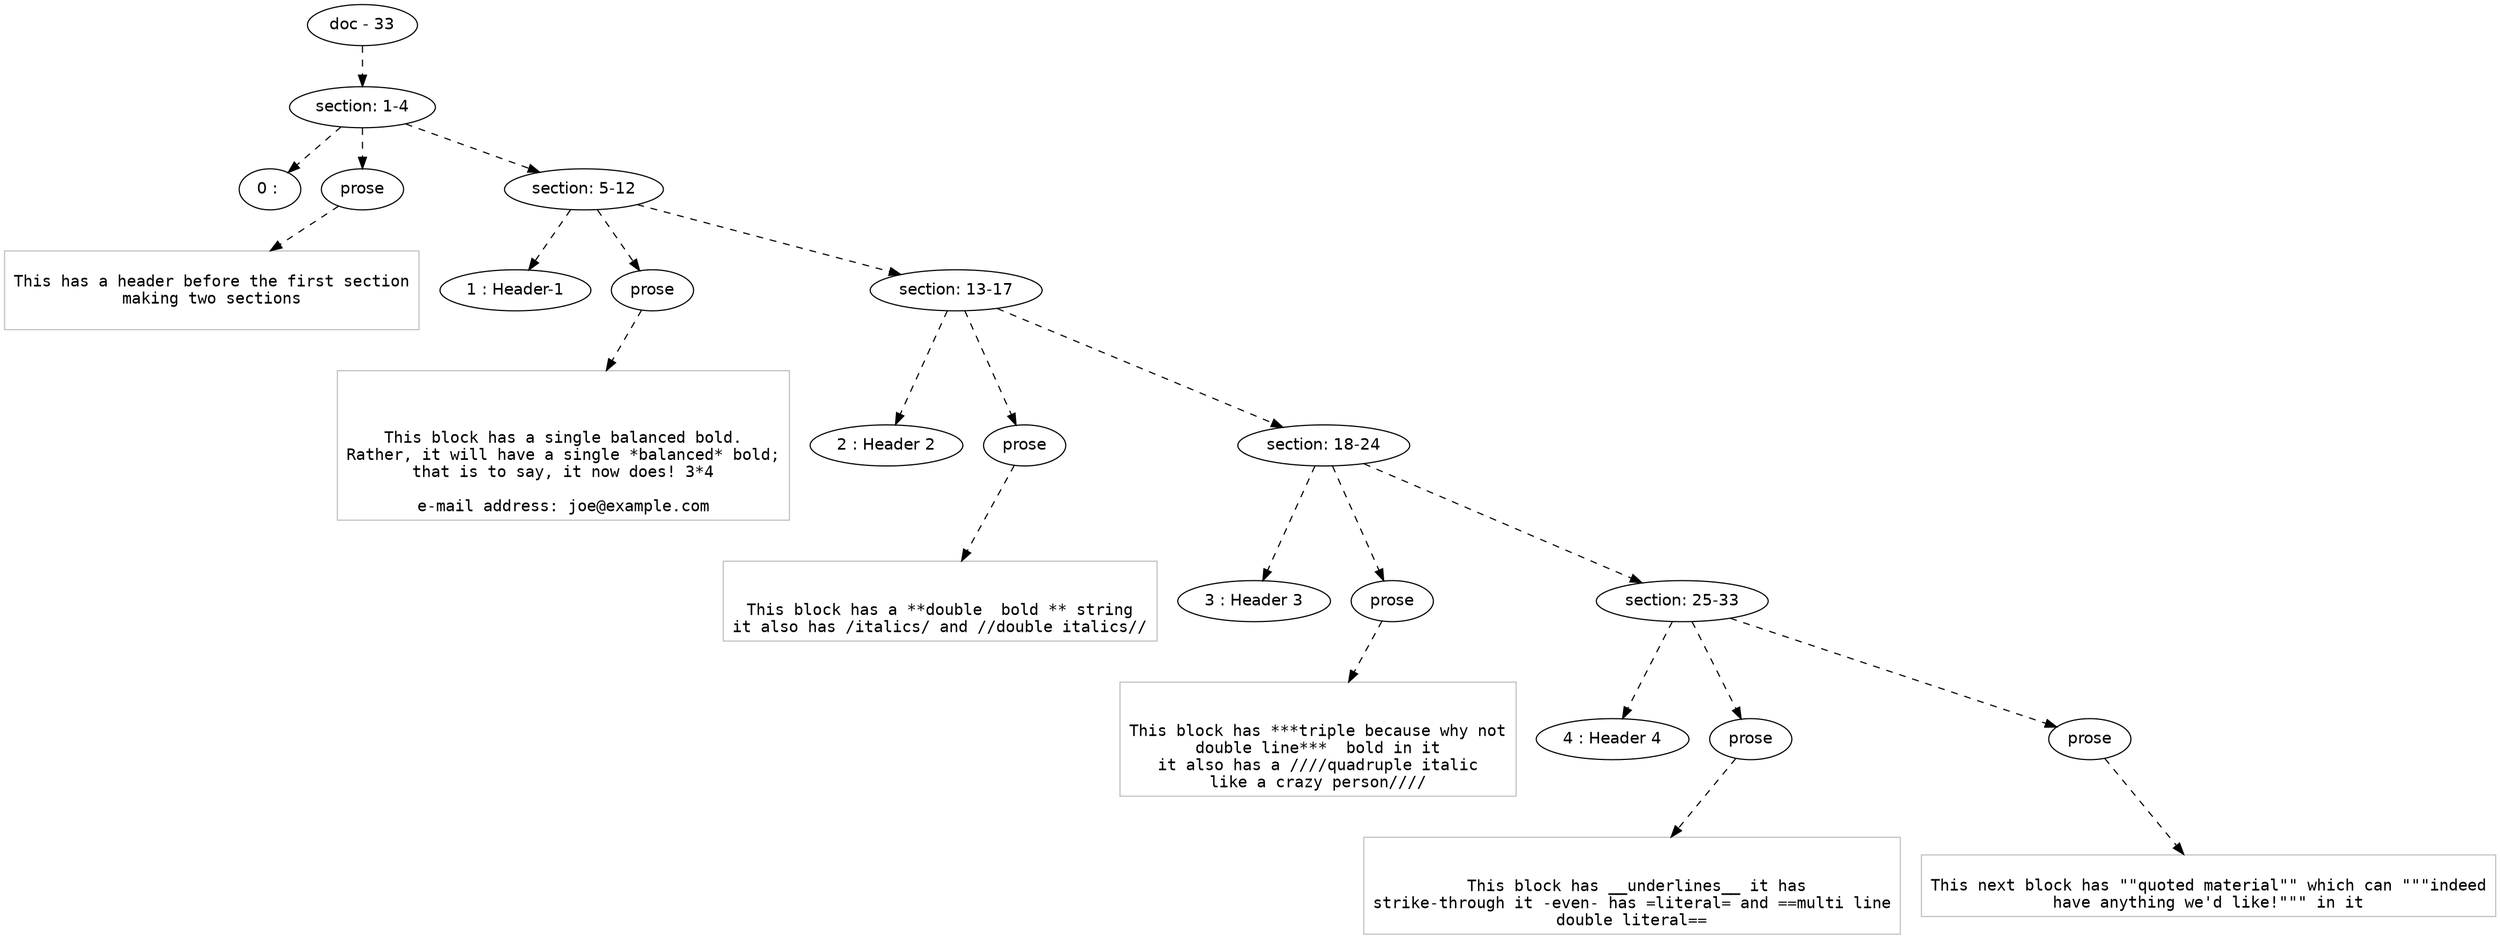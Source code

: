 digraph hierarchy {

node [fontname=Helvetica]
edge [style=dashed]

doc_0 [label="doc - 33"]


doc_0 -> { section_1}
{rank=same; section_1}

section_1 [label="section: 1-4"]


section_1 -> { header_2 prose_3 section_4}
{rank=same; header_2 prose_3 section_4}

header_2 [label="0 : "]

prose_3 [label="prose"]

section_4 [label="section: 5-12"]


prose_3 -> leaf_5
leaf_5  [color=Gray,shape=rectangle,fontname=Inconsolata,label="
This has a header before the first section
making two sections
       
"]
section_4 -> { header_6 prose_7 section_8}
{rank=same; header_6 prose_7 section_8}

header_6 [label="1 : Header-1"]

prose_7 [label="prose"]

section_8 [label="section: 13-17"]


prose_7 -> leaf_9
leaf_9  [color=Gray,shape=rectangle,fontname=Inconsolata,label="


This block has a single balanced bold.
Rather, it will have a single *balanced* bold;
that is to say, it now does! 3*4
 
e-mail address: joe@example.com"]
section_8 -> { header_10 prose_11 section_12}
{rank=same; header_10 prose_11 section_12}

header_10 [label="2 : Header 2"]

prose_11 [label="prose"]

section_12 [label="section: 18-24"]


prose_11 -> leaf_13
leaf_13  [color=Gray,shape=rectangle,fontname=Inconsolata,label="

This block has a **double  bold ** string
it also has /italics/ and //double italics//
"]
section_12 -> { header_14 prose_15 section_16}
{rank=same; header_14 prose_15 section_16}

header_14 [label="3 : Header 3"]

prose_15 [label="prose"]

section_16 [label="section: 25-33"]


prose_15 -> leaf_17
leaf_17  [color=Gray,shape=rectangle,fontname=Inconsolata,label="

This block has ***triple because why not
double line***  bold in it
it also has a ////quadruple italic
like a crazy person////
"]
section_16 -> { header_18 prose_19 prose_20}
{rank=same; header_18 prose_19 prose_20}

header_18 [label="4 : Header 4"]

prose_19 [label="prose"]

prose_20 [label="prose"]


prose_19 -> leaf_21
leaf_21  [color=Gray,shape=rectangle,fontname=Inconsolata,label="

  This block has __underlines__ it has 
strike-through it -even- has =literal= and ==multi line
double literal==
"]
prose_20 -> leaf_22
leaf_22  [color=Gray,shape=rectangle,fontname=Inconsolata,label="
This next block has \"\"quoted material\"\" which can \"\"\"indeed
have anything we'd like!\"\"\" in it
"]

}
